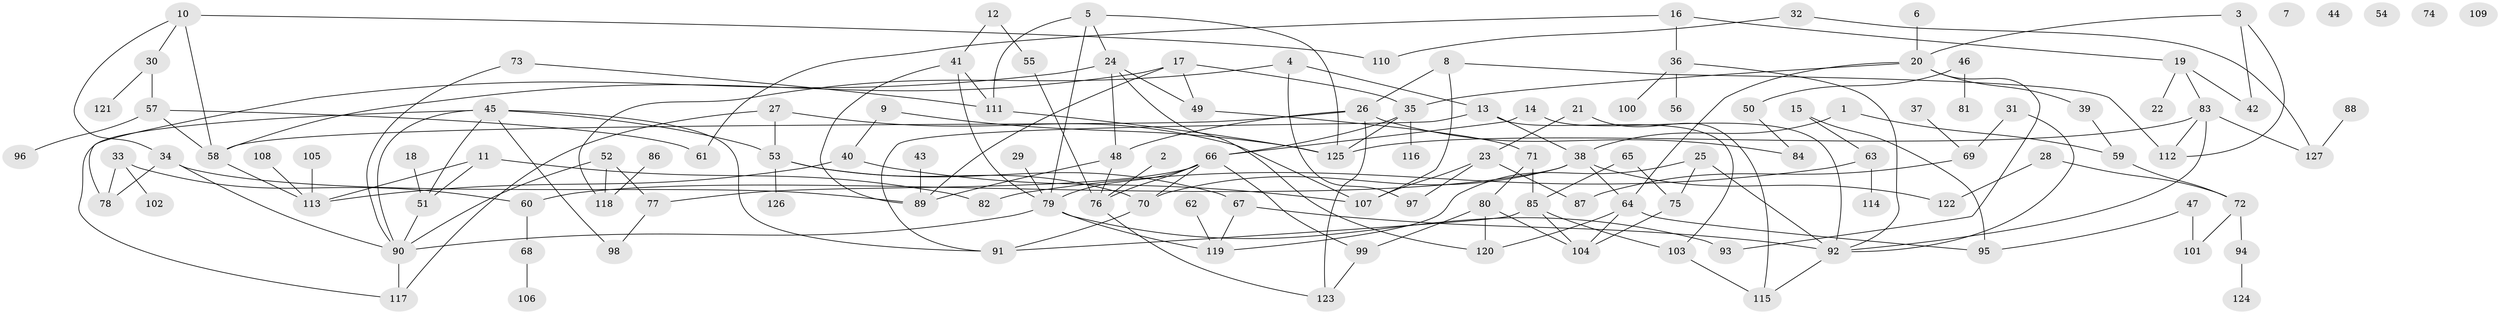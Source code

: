 // Generated by graph-tools (version 1.1) at 2025/49/03/09/25 03:49:13]
// undirected, 127 vertices, 180 edges
graph export_dot {
graph [start="1"]
  node [color=gray90,style=filled];
  1;
  2;
  3;
  4;
  5;
  6;
  7;
  8;
  9;
  10;
  11;
  12;
  13;
  14;
  15;
  16;
  17;
  18;
  19;
  20;
  21;
  22;
  23;
  24;
  25;
  26;
  27;
  28;
  29;
  30;
  31;
  32;
  33;
  34;
  35;
  36;
  37;
  38;
  39;
  40;
  41;
  42;
  43;
  44;
  45;
  46;
  47;
  48;
  49;
  50;
  51;
  52;
  53;
  54;
  55;
  56;
  57;
  58;
  59;
  60;
  61;
  62;
  63;
  64;
  65;
  66;
  67;
  68;
  69;
  70;
  71;
  72;
  73;
  74;
  75;
  76;
  77;
  78;
  79;
  80;
  81;
  82;
  83;
  84;
  85;
  86;
  87;
  88;
  89;
  90;
  91;
  92;
  93;
  94;
  95;
  96;
  97;
  98;
  99;
  100;
  101;
  102;
  103;
  104;
  105;
  106;
  107;
  108;
  109;
  110;
  111;
  112;
  113;
  114;
  115;
  116;
  117;
  118;
  119;
  120;
  121;
  122;
  123;
  124;
  125;
  126;
  127;
  1 -- 38;
  1 -- 59;
  2 -- 76;
  3 -- 20;
  3 -- 42;
  3 -- 112;
  4 -- 13;
  4 -- 97;
  4 -- 118;
  5 -- 24;
  5 -- 79;
  5 -- 111;
  5 -- 125;
  6 -- 20;
  8 -- 26;
  8 -- 107;
  8 -- 112;
  9 -- 40;
  9 -- 125;
  10 -- 30;
  10 -- 34;
  10 -- 58;
  10 -- 110;
  11 -- 51;
  11 -- 82;
  11 -- 113;
  12 -- 41;
  12 -- 55;
  13 -- 38;
  13 -- 91;
  13 -- 103;
  14 -- 66;
  14 -- 92;
  15 -- 63;
  15 -- 95;
  16 -- 19;
  16 -- 36;
  16 -- 61;
  17 -- 35;
  17 -- 49;
  17 -- 58;
  17 -- 89;
  18 -- 51;
  19 -- 22;
  19 -- 42;
  19 -- 83;
  20 -- 35;
  20 -- 39;
  20 -- 64;
  20 -- 93;
  21 -- 23;
  21 -- 115;
  23 -- 87;
  23 -- 97;
  23 -- 107;
  24 -- 48;
  24 -- 49;
  24 -- 78;
  24 -- 120;
  25 -- 75;
  25 -- 92;
  25 -- 119;
  26 -- 48;
  26 -- 58;
  26 -- 84;
  26 -- 123;
  27 -- 53;
  27 -- 107;
  27 -- 117;
  28 -- 72;
  28 -- 122;
  29 -- 79;
  30 -- 57;
  30 -- 121;
  31 -- 69;
  31 -- 92;
  32 -- 110;
  32 -- 127;
  33 -- 60;
  33 -- 78;
  33 -- 102;
  34 -- 78;
  34 -- 89;
  34 -- 90;
  35 -- 66;
  35 -- 116;
  35 -- 125;
  36 -- 56;
  36 -- 92;
  36 -- 100;
  37 -- 69;
  38 -- 60;
  38 -- 64;
  38 -- 70;
  38 -- 122;
  39 -- 59;
  40 -- 107;
  40 -- 113;
  41 -- 79;
  41 -- 89;
  41 -- 111;
  43 -- 89;
  45 -- 51;
  45 -- 53;
  45 -- 90;
  45 -- 91;
  45 -- 98;
  45 -- 117;
  46 -- 50;
  46 -- 81;
  47 -- 95;
  47 -- 101;
  48 -- 76;
  48 -- 89;
  49 -- 71;
  50 -- 84;
  51 -- 90;
  52 -- 77;
  52 -- 90;
  52 -- 118;
  53 -- 67;
  53 -- 70;
  53 -- 126;
  55 -- 76;
  57 -- 58;
  57 -- 61;
  57 -- 96;
  58 -- 113;
  59 -- 72;
  60 -- 68;
  62 -- 119;
  63 -- 82;
  63 -- 114;
  64 -- 95;
  64 -- 104;
  64 -- 120;
  65 -- 75;
  65 -- 85;
  66 -- 70;
  66 -- 76;
  66 -- 77;
  66 -- 79;
  66 -- 99;
  67 -- 92;
  67 -- 119;
  68 -- 106;
  69 -- 87;
  70 -- 91;
  71 -- 80;
  71 -- 85;
  72 -- 94;
  72 -- 101;
  73 -- 90;
  73 -- 111;
  75 -- 104;
  76 -- 123;
  77 -- 98;
  79 -- 90;
  79 -- 93;
  79 -- 119;
  80 -- 99;
  80 -- 104;
  80 -- 120;
  83 -- 92;
  83 -- 112;
  83 -- 125;
  83 -- 127;
  85 -- 91;
  85 -- 103;
  85 -- 104;
  86 -- 118;
  88 -- 127;
  90 -- 117;
  92 -- 115;
  94 -- 124;
  99 -- 123;
  103 -- 115;
  105 -- 113;
  108 -- 113;
  111 -- 125;
}

